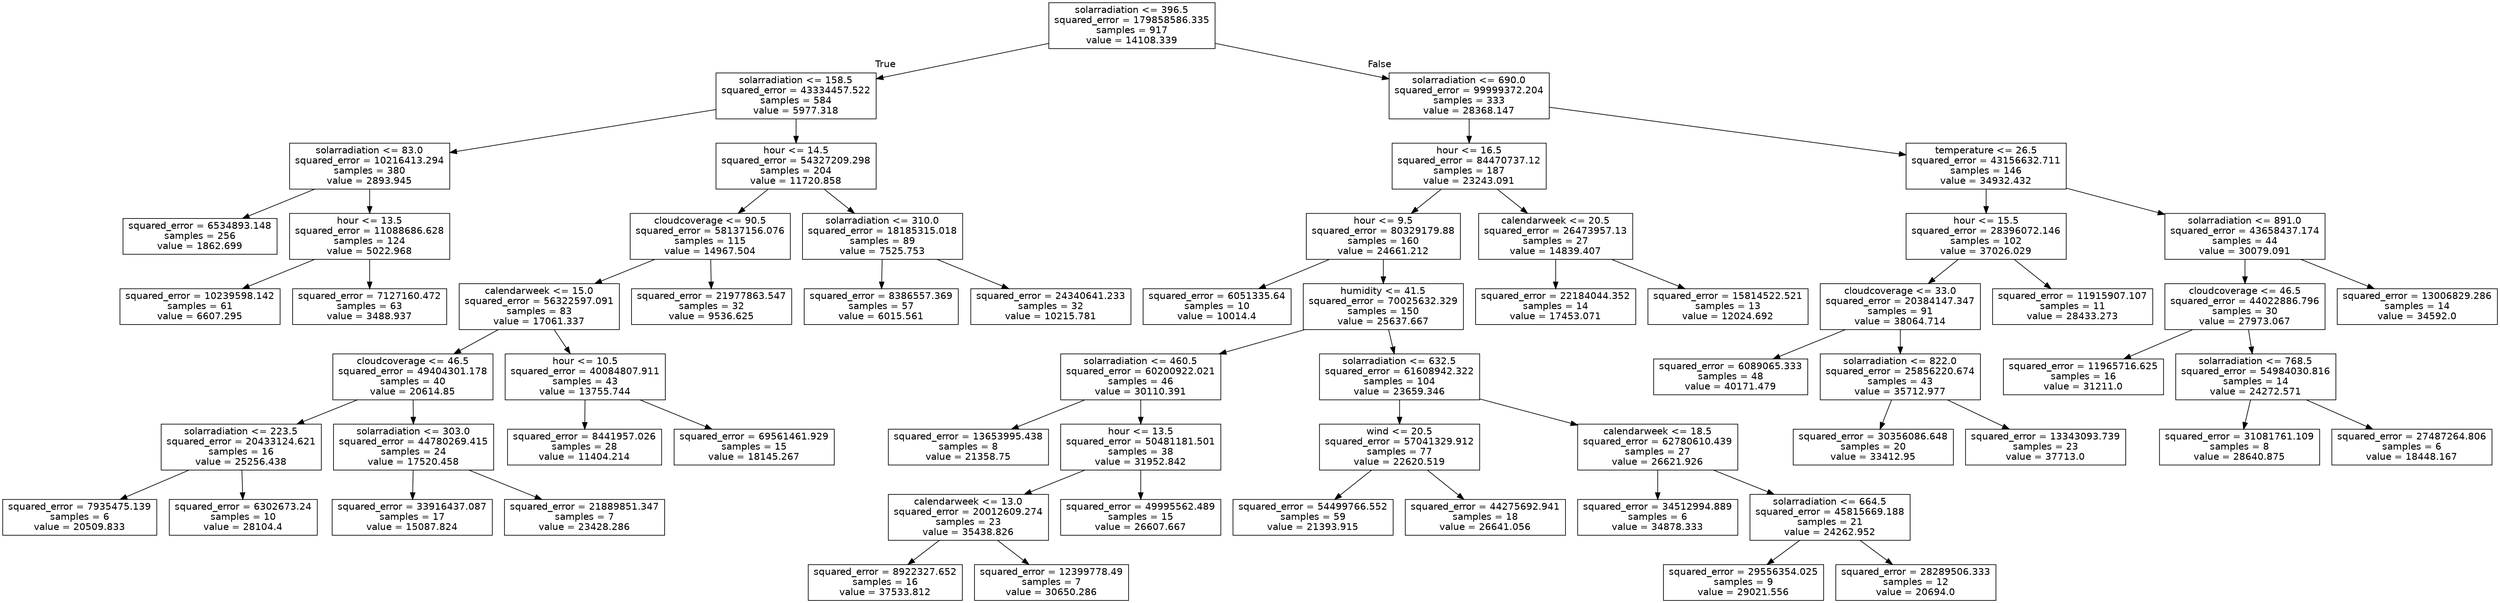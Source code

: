 digraph Tree {
node [shape=box, fontname="helvetica"] ;
edge [fontname="helvetica"] ;
0 [label="solarradiation <= 396.5\nsquared_error = 179858586.335\nsamples = 917\nvalue = 14108.339"] ;
1 [label="solarradiation <= 158.5\nsquared_error = 43334457.522\nsamples = 584\nvalue = 5977.318"] ;
0 -> 1 [labeldistance=2.5, labelangle=45, headlabel="True"] ;
5 [label="solarradiation <= 83.0\nsquared_error = 10216413.294\nsamples = 380\nvalue = 2893.945"] ;
1 -> 5 ;
23 [label="squared_error = 6534893.148\nsamples = 256\nvalue = 1862.699"] ;
5 -> 23 ;
24 [label="hour <= 13.5\nsquared_error = 11088686.628\nsamples = 124\nvalue = 5022.968"] ;
5 -> 24 ;
53 [label="squared_error = 10239598.142\nsamples = 61\nvalue = 6607.295"] ;
24 -> 53 ;
54 [label="squared_error = 7127160.472\nsamples = 63\nvalue = 3488.937"] ;
24 -> 54 ;
6 [label="hour <= 14.5\nsquared_error = 54327209.298\nsamples = 204\nvalue = 11720.858"] ;
1 -> 6 ;
7 [label="cloudcoverage <= 90.5\nsquared_error = 58137156.076\nsamples = 115\nvalue = 14967.504"] ;
6 -> 7 ;
17 [label="calendarweek <= 15.0\nsquared_error = 56322597.091\nsamples = 83\nvalue = 17061.337"] ;
7 -> 17 ;
19 [label="cloudcoverage <= 46.5\nsquared_error = 49404301.178\nsamples = 40\nvalue = 20614.85"] ;
17 -> 19 ;
29 [label="solarradiation <= 223.5\nsquared_error = 20433124.621\nsamples = 16\nvalue = 25256.438"] ;
19 -> 29 ;
57 [label="squared_error = 7935475.139\nsamples = 6\nvalue = 20509.833"] ;
29 -> 57 ;
58 [label="squared_error = 6302673.24\nsamples = 10\nvalue = 28104.4"] ;
29 -> 58 ;
30 [label="solarradiation <= 303.0\nsquared_error = 44780269.415\nsamples = 24\nvalue = 17520.458"] ;
19 -> 30 ;
43 [label="squared_error = 33916437.087\nsamples = 17\nvalue = 15087.824"] ;
30 -> 43 ;
44 [label="squared_error = 21889851.347\nsamples = 7\nvalue = 23428.286"] ;
30 -> 44 ;
20 [label="hour <= 10.5\nsquared_error = 40084807.911\nsamples = 43\nvalue = 13755.744"] ;
17 -> 20 ;
33 [label="squared_error = 8441957.026\nsamples = 28\nvalue = 11404.214"] ;
20 -> 33 ;
34 [label="squared_error = 69561461.929\nsamples = 15\nvalue = 18145.267"] ;
20 -> 34 ;
18 [label="squared_error = 21977863.547\nsamples = 32\nvalue = 9536.625"] ;
7 -> 18 ;
8 [label="solarradiation <= 310.0\nsquared_error = 18185315.018\nsamples = 89\nvalue = 7525.753"] ;
6 -> 8 ;
37 [label="squared_error = 8386557.369\nsamples = 57\nvalue = 6015.561"] ;
8 -> 37 ;
38 [label="squared_error = 24340641.233\nsamples = 32\nvalue = 10215.781"] ;
8 -> 38 ;
2 [label="solarradiation <= 690.0\nsquared_error = 99999372.204\nsamples = 333\nvalue = 28368.147"] ;
0 -> 2 [labeldistance=2.5, labelangle=-45, headlabel="False"] ;
3 [label="hour <= 16.5\nsquared_error = 84470737.12\nsamples = 187\nvalue = 23243.091"] ;
2 -> 3 ;
9 [label="hour <= 9.5\nsquared_error = 80329179.88\nsamples = 160\nvalue = 24661.212"] ;
3 -> 9 ;
11 [label="squared_error = 6051335.64\nsamples = 10\nvalue = 10014.4"] ;
9 -> 11 ;
12 [label="humidity <= 41.5\nsquared_error = 70025632.329\nsamples = 150\nvalue = 25637.667"] ;
9 -> 12 ;
15 [label="solarradiation <= 460.5\nsquared_error = 60200922.021\nsamples = 46\nvalue = 30110.391"] ;
12 -> 15 ;
25 [label="squared_error = 13653995.438\nsamples = 8\nvalue = 21358.75"] ;
15 -> 25 ;
26 [label="hour <= 13.5\nsquared_error = 50481181.501\nsamples = 38\nvalue = 31952.842"] ;
15 -> 26 ;
27 [label="calendarweek <= 13.0\nsquared_error = 20012609.274\nsamples = 23\nvalue = 35438.826"] ;
26 -> 27 ;
55 [label="squared_error = 8922327.652\nsamples = 16\nvalue = 37533.812"] ;
27 -> 55 ;
56 [label="squared_error = 12399778.49\nsamples = 7\nvalue = 30650.286"] ;
27 -> 56 ;
28 [label="squared_error = 49995562.489\nsamples = 15\nvalue = 26607.667"] ;
26 -> 28 ;
16 [label="solarradiation <= 632.5\nsquared_error = 61608942.322\nsamples = 104\nvalue = 23659.346"] ;
12 -> 16 ;
45 [label="wind <= 20.5\nsquared_error = 57041329.912\nsamples = 77\nvalue = 22620.519"] ;
16 -> 45 ;
49 [label="squared_error = 54499766.552\nsamples = 59\nvalue = 21393.915"] ;
45 -> 49 ;
50 [label="squared_error = 44275692.941\nsamples = 18\nvalue = 26641.056"] ;
45 -> 50 ;
46 [label="calendarweek <= 18.5\nsquared_error = 62780610.439\nsamples = 27\nvalue = 26621.926"] ;
16 -> 46 ;
47 [label="squared_error = 34512994.889\nsamples = 6\nvalue = 34878.333"] ;
46 -> 47 ;
48 [label="solarradiation <= 664.5\nsquared_error = 45815669.188\nsamples = 21\nvalue = 24262.952"] ;
46 -> 48 ;
51 [label="squared_error = 29556354.025\nsamples = 9\nvalue = 29021.556"] ;
48 -> 51 ;
52 [label="squared_error = 28289506.333\nsamples = 12\nvalue = 20694.0"] ;
48 -> 52 ;
10 [label="calendarweek <= 20.5\nsquared_error = 26473957.13\nsamples = 27\nvalue = 14839.407"] ;
3 -> 10 ;
59 [label="squared_error = 22184044.352\nsamples = 14\nvalue = 17453.071"] ;
10 -> 59 ;
60 [label="squared_error = 15814522.521\nsamples = 13\nvalue = 12024.692"] ;
10 -> 60 ;
4 [label="temperature <= 26.5\nsquared_error = 43156632.711\nsamples = 146\nvalue = 34932.432"] ;
2 -> 4 ;
13 [label="hour <= 15.5\nsquared_error = 28396072.146\nsamples = 102\nvalue = 37026.029"] ;
4 -> 13 ;
21 [label="cloudcoverage <= 33.0\nsquared_error = 20384147.347\nsamples = 91\nvalue = 38064.714"] ;
13 -> 21 ;
31 [label="squared_error = 6089065.333\nsamples = 48\nvalue = 40171.479"] ;
21 -> 31 ;
32 [label="solarradiation <= 822.0\nsquared_error = 25856220.674\nsamples = 43\nvalue = 35712.977"] ;
21 -> 32 ;
61 [label="squared_error = 30356086.648\nsamples = 20\nvalue = 33412.95"] ;
32 -> 61 ;
62 [label="squared_error = 13343093.739\nsamples = 23\nvalue = 37713.0"] ;
32 -> 62 ;
22 [label="squared_error = 11915907.107\nsamples = 11\nvalue = 28433.273"] ;
13 -> 22 ;
14 [label="solarradiation <= 891.0\nsquared_error = 43658437.174\nsamples = 44\nvalue = 30079.091"] ;
4 -> 14 ;
35 [label="cloudcoverage <= 46.5\nsquared_error = 44022886.796\nsamples = 30\nvalue = 27973.067"] ;
14 -> 35 ;
39 [label="squared_error = 11965716.625\nsamples = 16\nvalue = 31211.0"] ;
35 -> 39 ;
40 [label="solarradiation <= 768.5\nsquared_error = 54984030.816\nsamples = 14\nvalue = 24272.571"] ;
35 -> 40 ;
41 [label="squared_error = 31081761.109\nsamples = 8\nvalue = 28640.875"] ;
40 -> 41 ;
42 [label="squared_error = 27487264.806\nsamples = 6\nvalue = 18448.167"] ;
40 -> 42 ;
36 [label="squared_error = 13006829.286\nsamples = 14\nvalue = 34592.0"] ;
14 -> 36 ;
}